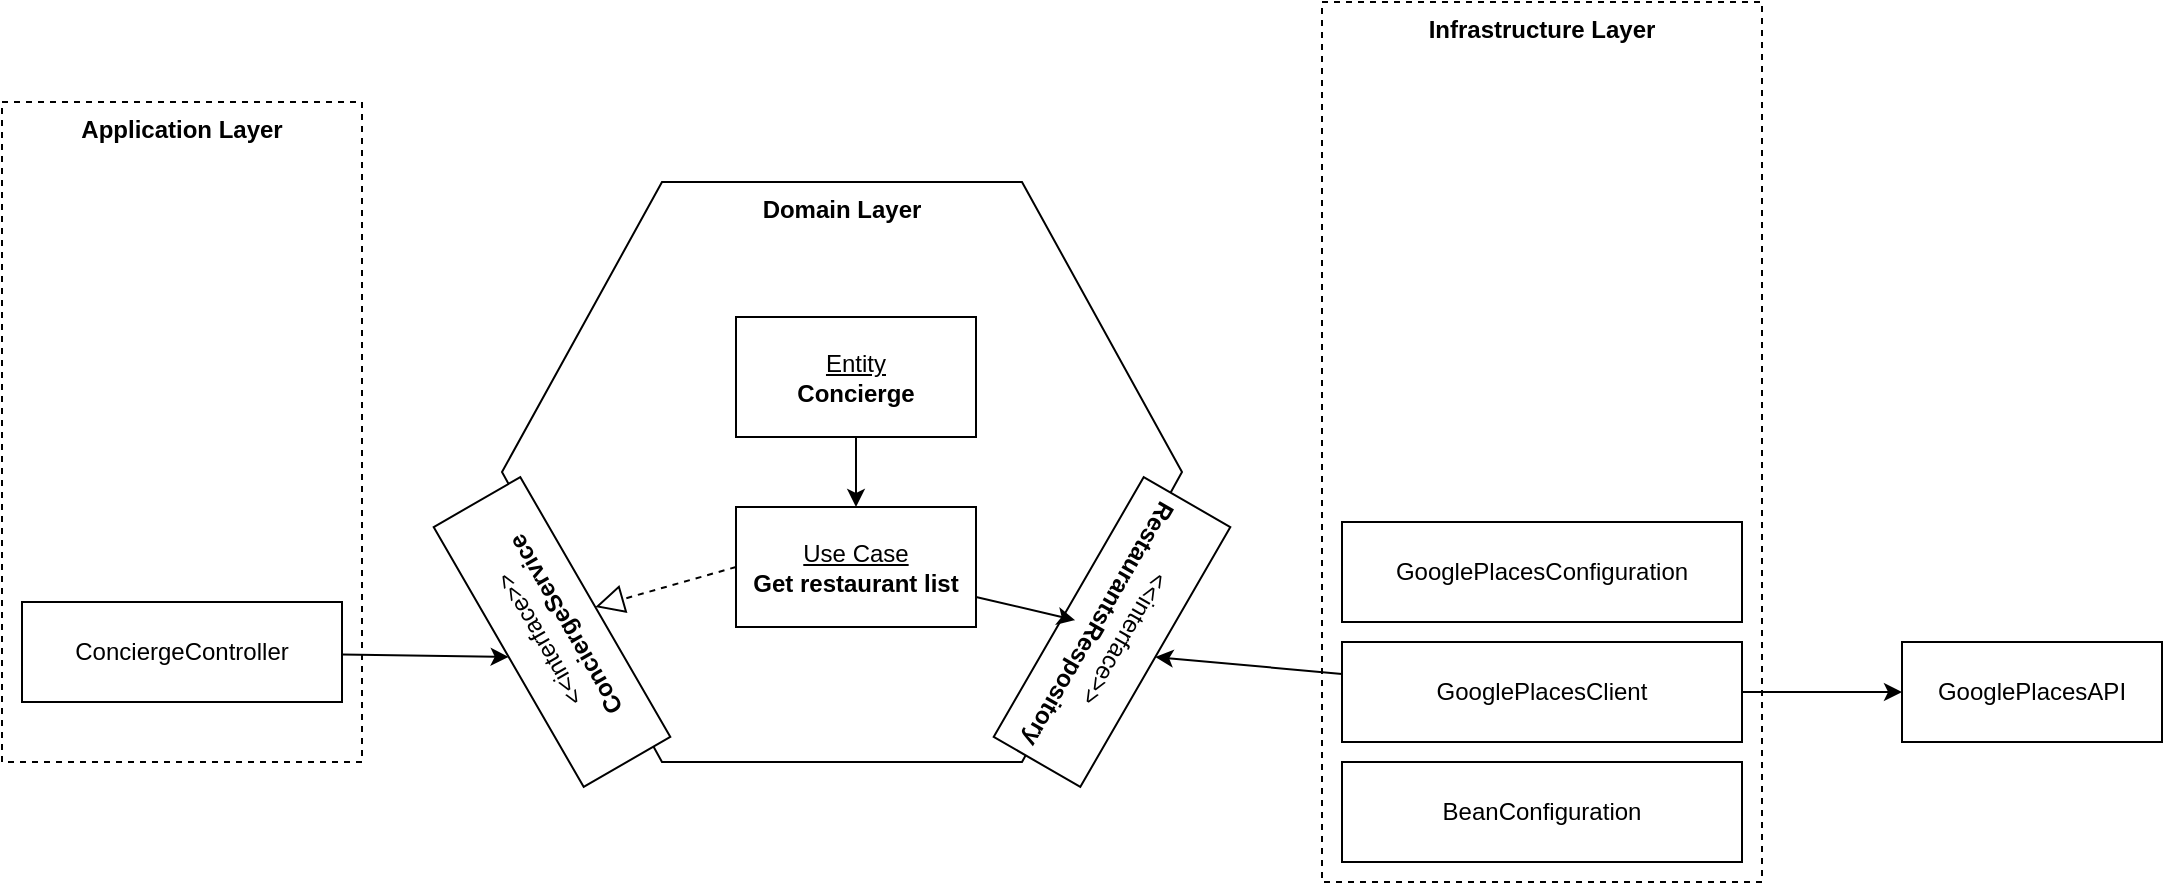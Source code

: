 <mxfile version="18.1.1" type="device"><diagram id="9ev3_8xcWMOf8DwhHR-m" name="Page-1"><mxGraphModel dx="1022" dy="369" grid="1" gridSize="10" guides="1" tooltips="1" connect="1" arrows="1" fold="1" page="1" pageScale="1" pageWidth="1100" pageHeight="850" math="0" shadow="0"><root><mxCell id="0"/><mxCell id="1" parent="0"/><mxCell id="fyo4svslR3c3JsHbzOqa-8" value="&lt;b&gt;Domain Layer&lt;/b&gt;" style="shape=hexagon;perimeter=hexagonPerimeter2;whiteSpace=wrap;html=1;fixedSize=1;size=80;verticalAlign=top;" parent="1" vertex="1"><mxGeometry x="260" y="220" width="340" height="290" as="geometry"/></mxCell><mxCell id="fyo4svslR3c3JsHbzOqa-32" value="&lt;b&gt;Infrastructure Layer&lt;/b&gt;" style="rounded=0;whiteSpace=wrap;html=1;fontColor=default;dashed=1;verticalAlign=top;" parent="1" vertex="1"><mxGeometry x="670" y="130" width="220" height="440" as="geometry"/></mxCell><mxCell id="fyo4svslR3c3JsHbzOqa-31" value="&lt;b&gt;Application Layer&lt;/b&gt;" style="rounded=0;whiteSpace=wrap;html=1;fontColor=default;dashed=1;verticalAlign=top;" parent="1" vertex="1"><mxGeometry x="10" y="180" width="180" height="330" as="geometry"/></mxCell><mxCell id="fyo4svslR3c3JsHbzOqa-51" value="" style="edgeStyle=none;orthogonalLoop=1;jettySize=auto;html=1;fontColor=default;" parent="1" source="fyo4svslR3c3JsHbzOqa-1" target="fyo4svslR3c3JsHbzOqa-50" edge="1"><mxGeometry relative="1" as="geometry"/></mxCell><mxCell id="fyo4svslR3c3JsHbzOqa-1" value="&lt;u&gt;Entity&lt;/u&gt;&lt;br&gt;&lt;b&gt;Concierge&lt;/b&gt;" style="rounded=0;whiteSpace=wrap;html=1;" parent="1" vertex="1"><mxGeometry x="377" y="287.5" width="120" height="60" as="geometry"/></mxCell><mxCell id="fyo4svslR3c3JsHbzOqa-5" value="&amp;lt;&amp;lt;interface&amp;gt;&amp;gt;&lt;br&gt;&lt;b&gt;ConciergeService&lt;/b&gt;" style="rounded=0;whiteSpace=wrap;html=1;rotation=-120;textDirection=rtl;fontColor=default;" parent="1" vertex="1"><mxGeometry x="210" y="420" width="150" height="50" as="geometry"/></mxCell><mxCell id="fyo4svslR3c3JsHbzOqa-7" value="" style="endArrow=block;dashed=1;endFill=0;endSize=12;html=1;exitX=0;exitY=0.5;exitDx=0;exitDy=0;entryX=0.5;entryY=1;entryDx=0;entryDy=0;" parent="1" source="fyo4svslR3c3JsHbzOqa-50" target="fyo4svslR3c3JsHbzOqa-5" edge="1"><mxGeometry width="160" relative="1" as="geometry"><mxPoint x="370" y="280" as="sourcePoint"/><mxPoint x="320" y="290" as="targetPoint"/></mxGeometry></mxCell><mxCell id="fyo4svslR3c3JsHbzOqa-12" style="edgeStyle=none;orthogonalLoop=1;jettySize=auto;html=1;entryX=0.5;entryY=0;entryDx=0;entryDy=0;fontColor=default;" parent="1" source="fyo4svslR3c3JsHbzOqa-11" target="fyo4svslR3c3JsHbzOqa-5" edge="1"><mxGeometry relative="1" as="geometry"/></mxCell><mxCell id="fyo4svslR3c3JsHbzOqa-11" value="ConciergeController" style="rounded=0;whiteSpace=wrap;html=1;" parent="1" vertex="1"><mxGeometry x="20" y="430" width="160" height="50" as="geometry"/></mxCell><mxCell id="fyo4svslR3c3JsHbzOqa-24" value="&amp;lt;&amp;lt;interface&amp;gt;&amp;gt;&lt;br&gt;&lt;b&gt;RestaurantsRespository&lt;/b&gt;" style="rounded=0;whiteSpace=wrap;html=1;rotation=-240;textDirection=rtl;fontColor=default;" parent="1" vertex="1"><mxGeometry x="490" y="420" width="150" height="50" as="geometry"/></mxCell><mxCell id="fyo4svslR3c3JsHbzOqa-35" value="" style="edgeStyle=none;orthogonalLoop=1;jettySize=auto;html=1;fontColor=default;" parent="1" source="fyo4svslR3c3JsHbzOqa-36" target="fyo4svslR3c3JsHbzOqa-39" edge="1"><mxGeometry relative="1" as="geometry"/></mxCell><mxCell id="fyo4svslR3c3JsHbzOqa-40" style="edgeStyle=none;orthogonalLoop=1;jettySize=auto;html=1;entryX=0.5;entryY=0;entryDx=0;entryDy=0;fontColor=default;" parent="1" source="fyo4svslR3c3JsHbzOqa-36" target="fyo4svslR3c3JsHbzOqa-24" edge="1"><mxGeometry relative="1" as="geometry"/></mxCell><mxCell id="fyo4svslR3c3JsHbzOqa-36" value="GooglePlacesClient" style="rounded=0;whiteSpace=wrap;html=1;" parent="1" vertex="1"><mxGeometry x="680" y="450" width="200" height="50" as="geometry"/></mxCell><mxCell id="fyo4svslR3c3JsHbzOqa-37" value="GooglePlacesConfiguration" style="rounded=0;whiteSpace=wrap;html=1;" parent="1" vertex="1"><mxGeometry x="680" y="390" width="200" height="50" as="geometry"/></mxCell><mxCell id="fyo4svslR3c3JsHbzOqa-38" value="BeanConfiguration" style="rounded=0;whiteSpace=wrap;html=1;" parent="1" vertex="1"><mxGeometry x="680" y="510" width="200" height="50" as="geometry"/></mxCell><mxCell id="fyo4svslR3c3JsHbzOqa-39" value="GooglePlacesAPI" style="rounded=0;whiteSpace=wrap;html=1;" parent="1" vertex="1"><mxGeometry x="960" y="450" width="130" height="50" as="geometry"/></mxCell><mxCell id="fyo4svslR3c3JsHbzOqa-44" style="edgeStyle=none;orthogonalLoop=1;jettySize=auto;html=1;fontColor=default;exitX=1;exitY=0.75;exitDx=0;exitDy=0;" parent="1" source="fyo4svslR3c3JsHbzOqa-50" edge="1"><mxGeometry relative="1" as="geometry"><mxPoint x="497" y="295" as="sourcePoint"/><mxPoint x="546.56" y="439.064" as="targetPoint"/></mxGeometry></mxCell><mxCell id="fyo4svslR3c3JsHbzOqa-50" value="&lt;u&gt;Use Case&lt;br&gt;&lt;/u&gt;&lt;b&gt;Get restaurant list&lt;/b&gt;" style="rounded=0;whiteSpace=wrap;html=1;" parent="1" vertex="1"><mxGeometry x="377" y="382.5" width="120" height="60" as="geometry"/></mxCell></root></mxGraphModel></diagram></mxfile>